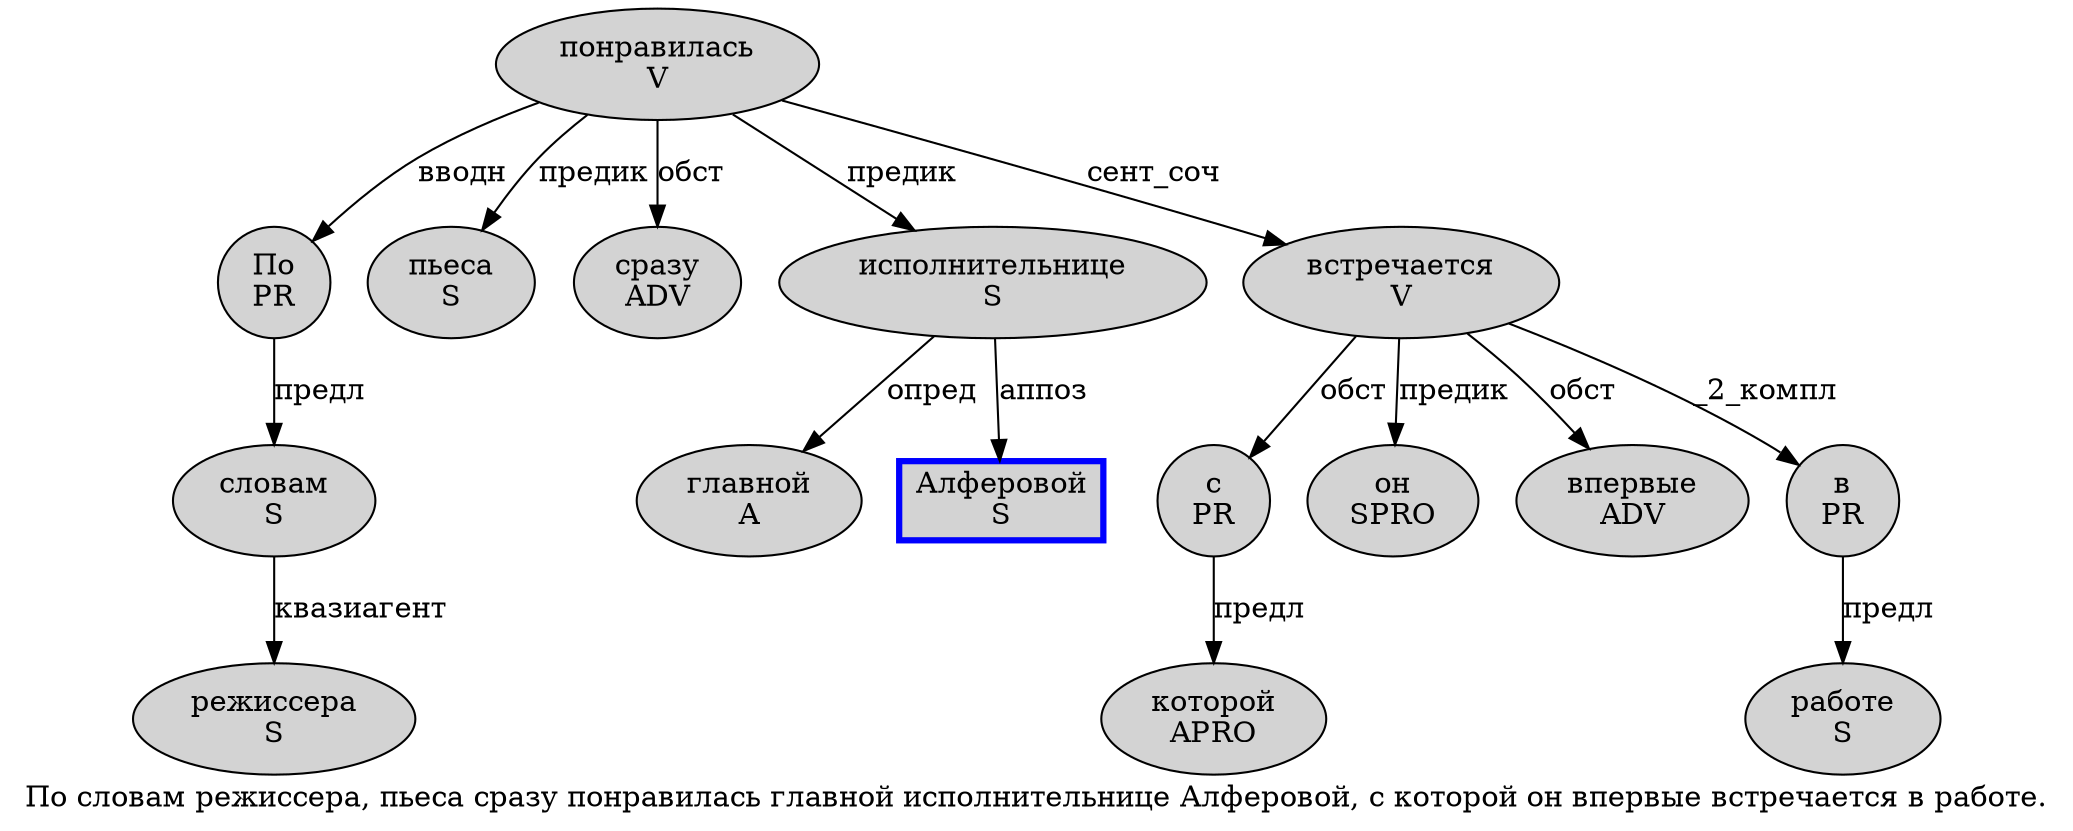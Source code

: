digraph SENTENCE_968 {
	graph [label="По словам режиссера, пьеса сразу понравилась главной исполнительнице Алферовой, с которой он впервые встречается в работе."]
	node [style=filled]
		0 [label="По
PR" color="" fillcolor=lightgray penwidth=1 shape=ellipse]
		1 [label="словам
S" color="" fillcolor=lightgray penwidth=1 shape=ellipse]
		2 [label="режиссера
S" color="" fillcolor=lightgray penwidth=1 shape=ellipse]
		4 [label="пьеса
S" color="" fillcolor=lightgray penwidth=1 shape=ellipse]
		5 [label="сразу
ADV" color="" fillcolor=lightgray penwidth=1 shape=ellipse]
		6 [label="понравилась
V" color="" fillcolor=lightgray penwidth=1 shape=ellipse]
		7 [label="главной
A" color="" fillcolor=lightgray penwidth=1 shape=ellipse]
		8 [label="исполнительнице
S" color="" fillcolor=lightgray penwidth=1 shape=ellipse]
		9 [label="Алферовой
S" color=blue fillcolor=lightgray penwidth=3 shape=box]
		11 [label="с
PR" color="" fillcolor=lightgray penwidth=1 shape=ellipse]
		12 [label="которой
APRO" color="" fillcolor=lightgray penwidth=1 shape=ellipse]
		13 [label="он
SPRO" color="" fillcolor=lightgray penwidth=1 shape=ellipse]
		14 [label="впервые
ADV" color="" fillcolor=lightgray penwidth=1 shape=ellipse]
		15 [label="встречается
V" color="" fillcolor=lightgray penwidth=1 shape=ellipse]
		16 [label="в
PR" color="" fillcolor=lightgray penwidth=1 shape=ellipse]
		17 [label="работе
S" color="" fillcolor=lightgray penwidth=1 shape=ellipse]
			6 -> 0 [label="вводн"]
			6 -> 4 [label="предик"]
			6 -> 5 [label="обст"]
			6 -> 8 [label="предик"]
			6 -> 15 [label="сент_соч"]
			1 -> 2 [label="квазиагент"]
			0 -> 1 [label="предл"]
			11 -> 12 [label="предл"]
			8 -> 7 [label="опред"]
			8 -> 9 [label="аппоз"]
			16 -> 17 [label="предл"]
			15 -> 11 [label="обст"]
			15 -> 13 [label="предик"]
			15 -> 14 [label="обст"]
			15 -> 16 [label="_2_компл"]
}